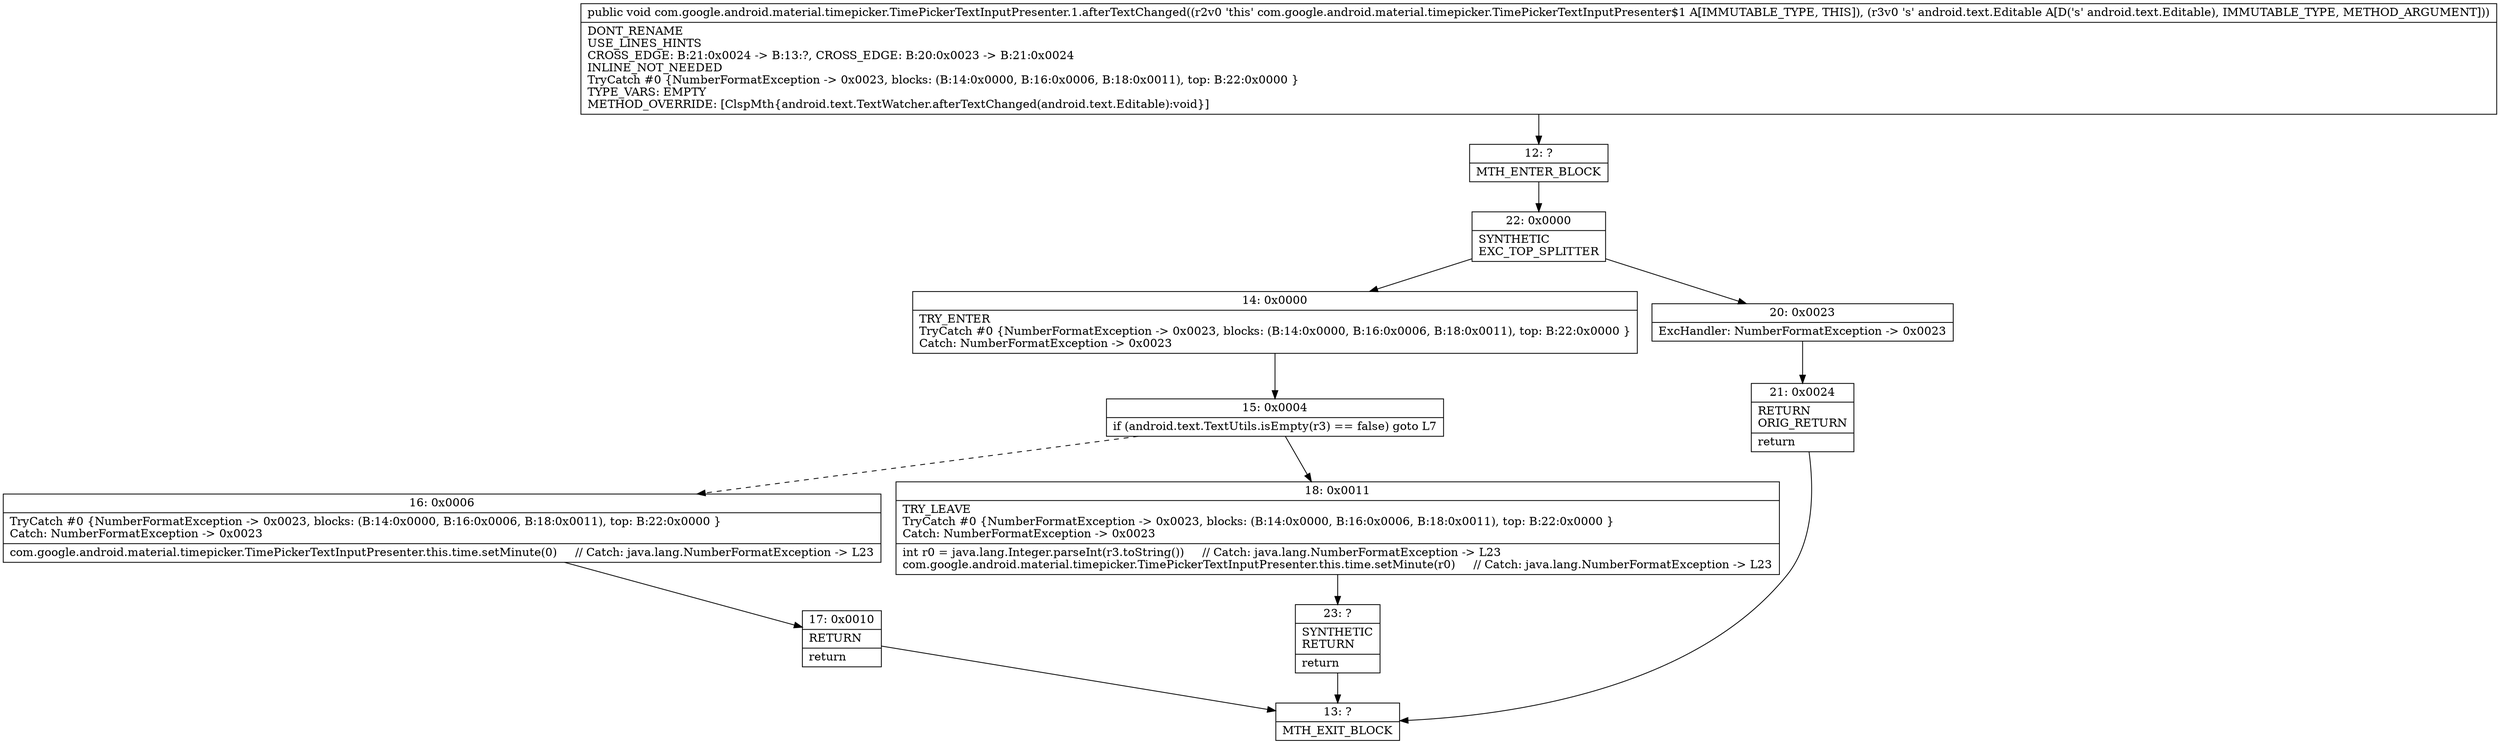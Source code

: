 digraph "CFG forcom.google.android.material.timepicker.TimePickerTextInputPresenter.1.afterTextChanged(Landroid\/text\/Editable;)V" {
Node_12 [shape=record,label="{12\:\ ?|MTH_ENTER_BLOCK\l}"];
Node_22 [shape=record,label="{22\:\ 0x0000|SYNTHETIC\lEXC_TOP_SPLITTER\l}"];
Node_14 [shape=record,label="{14\:\ 0x0000|TRY_ENTER\lTryCatch #0 \{NumberFormatException \-\> 0x0023, blocks: (B:14:0x0000, B:16:0x0006, B:18:0x0011), top: B:22:0x0000 \}\lCatch: NumberFormatException \-\> 0x0023\l}"];
Node_15 [shape=record,label="{15\:\ 0x0004|if (android.text.TextUtils.isEmpty(r3) == false) goto L7\l}"];
Node_16 [shape=record,label="{16\:\ 0x0006|TryCatch #0 \{NumberFormatException \-\> 0x0023, blocks: (B:14:0x0000, B:16:0x0006, B:18:0x0011), top: B:22:0x0000 \}\lCatch: NumberFormatException \-\> 0x0023\l|com.google.android.material.timepicker.TimePickerTextInputPresenter.this.time.setMinute(0)     \/\/ Catch: java.lang.NumberFormatException \-\> L23\l}"];
Node_17 [shape=record,label="{17\:\ 0x0010|RETURN\l|return\l}"];
Node_13 [shape=record,label="{13\:\ ?|MTH_EXIT_BLOCK\l}"];
Node_18 [shape=record,label="{18\:\ 0x0011|TRY_LEAVE\lTryCatch #0 \{NumberFormatException \-\> 0x0023, blocks: (B:14:0x0000, B:16:0x0006, B:18:0x0011), top: B:22:0x0000 \}\lCatch: NumberFormatException \-\> 0x0023\l|int r0 = java.lang.Integer.parseInt(r3.toString())     \/\/ Catch: java.lang.NumberFormatException \-\> L23\lcom.google.android.material.timepicker.TimePickerTextInputPresenter.this.time.setMinute(r0)     \/\/ Catch: java.lang.NumberFormatException \-\> L23\l}"];
Node_23 [shape=record,label="{23\:\ ?|SYNTHETIC\lRETURN\l|return\l}"];
Node_20 [shape=record,label="{20\:\ 0x0023|ExcHandler: NumberFormatException \-\> 0x0023\l}"];
Node_21 [shape=record,label="{21\:\ 0x0024|RETURN\lORIG_RETURN\l|return\l}"];
MethodNode[shape=record,label="{public void com.google.android.material.timepicker.TimePickerTextInputPresenter.1.afterTextChanged((r2v0 'this' com.google.android.material.timepicker.TimePickerTextInputPresenter$1 A[IMMUTABLE_TYPE, THIS]), (r3v0 's' android.text.Editable A[D('s' android.text.Editable), IMMUTABLE_TYPE, METHOD_ARGUMENT]))  | DONT_RENAME\lUSE_LINES_HINTS\lCROSS_EDGE: B:21:0x0024 \-\> B:13:?, CROSS_EDGE: B:20:0x0023 \-\> B:21:0x0024\lINLINE_NOT_NEEDED\lTryCatch #0 \{NumberFormatException \-\> 0x0023, blocks: (B:14:0x0000, B:16:0x0006, B:18:0x0011), top: B:22:0x0000 \}\lTYPE_VARS: EMPTY\lMETHOD_OVERRIDE: [ClspMth\{android.text.TextWatcher.afterTextChanged(android.text.Editable):void\}]\l}"];
MethodNode -> Node_12;Node_12 -> Node_22;
Node_22 -> Node_14;
Node_22 -> Node_20;
Node_14 -> Node_15;
Node_15 -> Node_16[style=dashed];
Node_15 -> Node_18;
Node_16 -> Node_17;
Node_17 -> Node_13;
Node_18 -> Node_23;
Node_23 -> Node_13;
Node_20 -> Node_21;
Node_21 -> Node_13;
}

